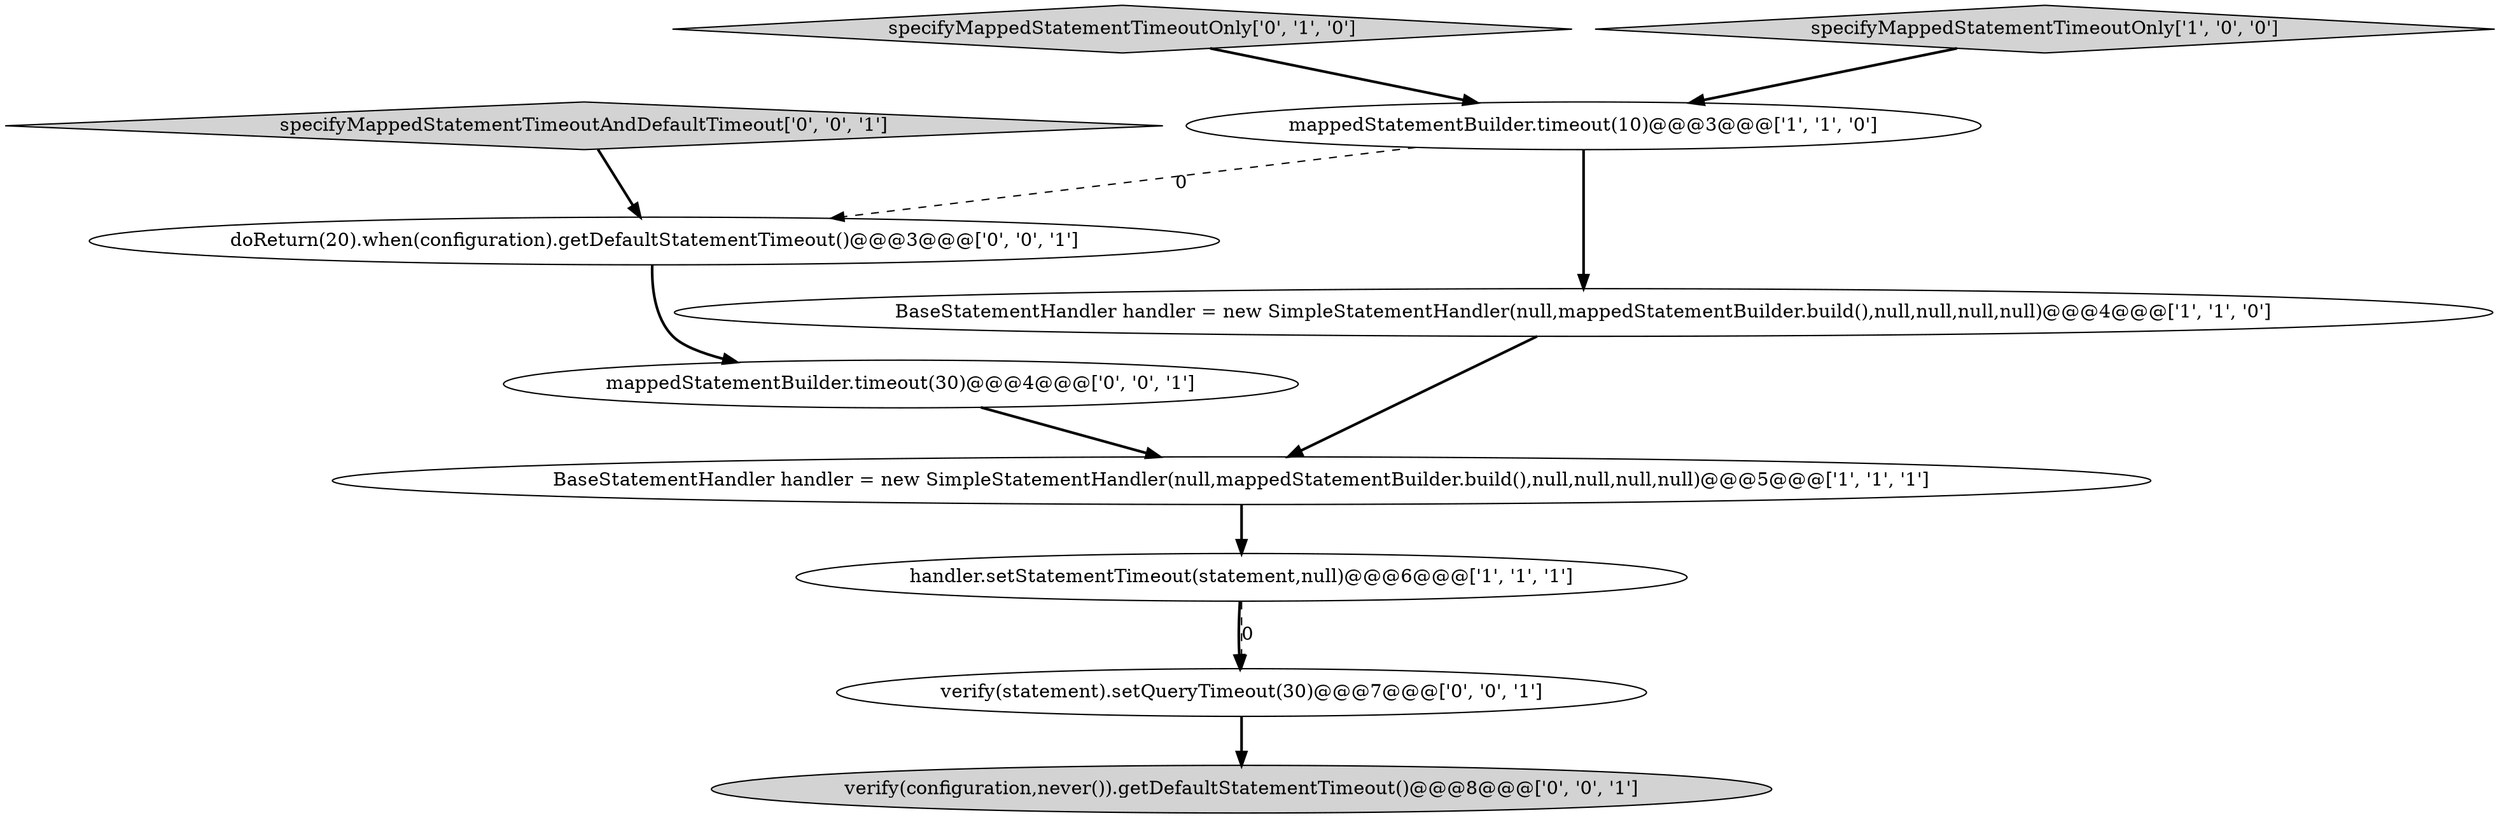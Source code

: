digraph {
9 [style = filled, label = "mappedStatementBuilder.timeout(30)@@@4@@@['0', '0', '1']", fillcolor = white, shape = ellipse image = "AAA0AAABBB3BBB"];
5 [style = filled, label = "specifyMappedStatementTimeoutOnly['0', '1', '0']", fillcolor = lightgray, shape = diamond image = "AAA0AAABBB2BBB"];
2 [style = filled, label = "mappedStatementBuilder.timeout(10)@@@3@@@['1', '1', '0']", fillcolor = white, shape = ellipse image = "AAA0AAABBB1BBB"];
1 [style = filled, label = "specifyMappedStatementTimeoutOnly['1', '0', '0']", fillcolor = lightgray, shape = diamond image = "AAA0AAABBB1BBB"];
7 [style = filled, label = "verify(configuration,never()).getDefaultStatementTimeout()@@@8@@@['0', '0', '1']", fillcolor = lightgray, shape = ellipse image = "AAA0AAABBB3BBB"];
8 [style = filled, label = "specifyMappedStatementTimeoutAndDefaultTimeout['0', '0', '1']", fillcolor = lightgray, shape = diamond image = "AAA0AAABBB3BBB"];
10 [style = filled, label = "verify(statement).setQueryTimeout(30)@@@7@@@['0', '0', '1']", fillcolor = white, shape = ellipse image = "AAA0AAABBB3BBB"];
3 [style = filled, label = "BaseStatementHandler handler = new SimpleStatementHandler(null,mappedStatementBuilder.build(),null,null,null,null)@@@4@@@['1', '1', '0']", fillcolor = white, shape = ellipse image = "AAA0AAABBB1BBB"];
6 [style = filled, label = "doReturn(20).when(configuration).getDefaultStatementTimeout()@@@3@@@['0', '0', '1']", fillcolor = white, shape = ellipse image = "AAA0AAABBB3BBB"];
4 [style = filled, label = "BaseStatementHandler handler = new SimpleStatementHandler(null,mappedStatementBuilder.build(),null,null,null,null)@@@5@@@['1', '1', '1']", fillcolor = white, shape = ellipse image = "AAA0AAABBB1BBB"];
0 [style = filled, label = "handler.setStatementTimeout(statement,null)@@@6@@@['1', '1', '1']", fillcolor = white, shape = ellipse image = "AAA0AAABBB1BBB"];
5->2 [style = bold, label=""];
1->2 [style = bold, label=""];
0->10 [style = bold, label=""];
8->6 [style = bold, label=""];
6->9 [style = bold, label=""];
9->4 [style = bold, label=""];
3->4 [style = bold, label=""];
10->7 [style = bold, label=""];
0->10 [style = dashed, label="0"];
2->3 [style = bold, label=""];
4->0 [style = bold, label=""];
2->6 [style = dashed, label="0"];
}
